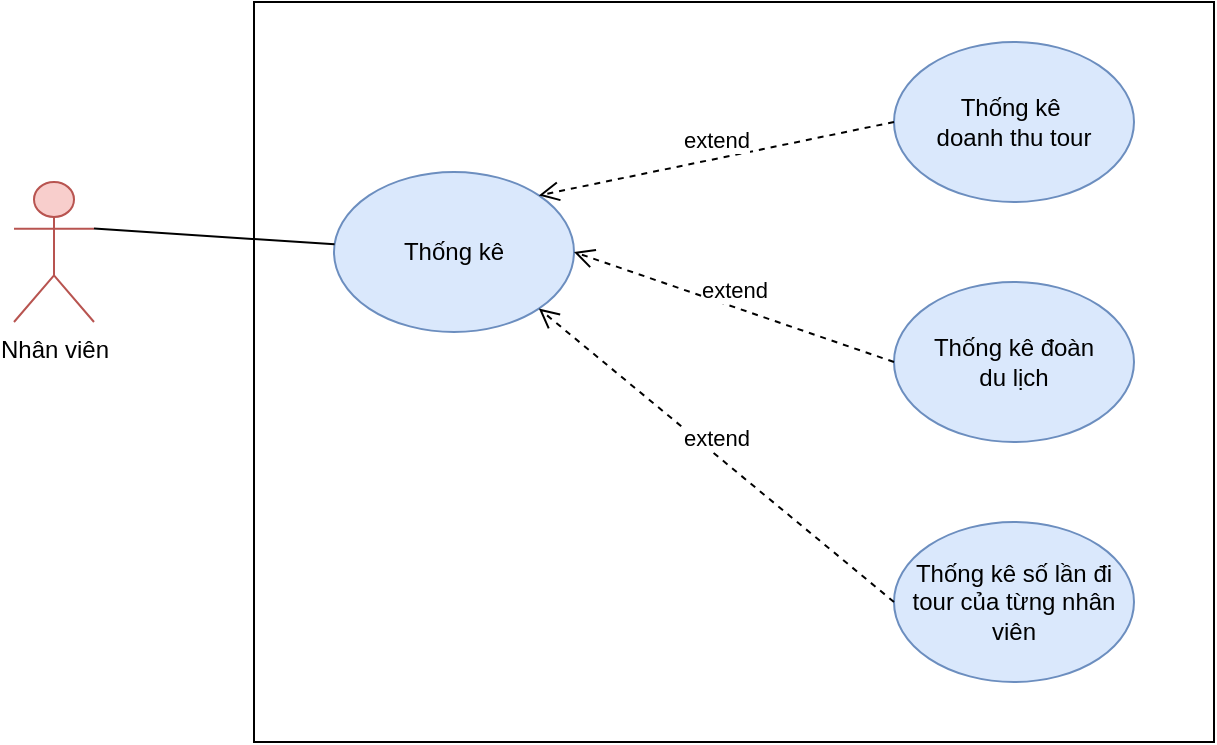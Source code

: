 <mxfile version="14.4.3" type="device"><diagram id="xrnuMMaN_sXgFTV2O2L2" name="Page-1"><mxGraphModel dx="852" dy="494" grid="1" gridSize="10" guides="1" tooltips="1" connect="1" arrows="1" fold="1" page="1" pageScale="1" pageWidth="3300" pageHeight="4681" math="0" shadow="0"><root><mxCell id="0"/><mxCell id="1" parent="0"/><mxCell id="eNNE3C0HLZRDWJx2Eu1u-10" value="" style="rounded=0;whiteSpace=wrap;html=1;" parent="1" vertex="1"><mxGeometry x="200" y="60" width="480" height="370" as="geometry"/></mxCell><mxCell id="eNNE3C0HLZRDWJx2Eu1u-1" value="Nhân viên" style="shape=umlActor;verticalLabelPosition=bottom;verticalAlign=top;html=1;outlineConnect=0;fillColor=#f8cecc;strokeColor=#b85450;" parent="1" vertex="1"><mxGeometry x="80" y="150" width="40" height="70" as="geometry"/></mxCell><mxCell id="eNNE3C0HLZRDWJx2Eu1u-2" value="Thống kê" style="ellipse;whiteSpace=wrap;html=1;fillColor=#dae8fc;strokeColor=#6c8ebf;" parent="1" vertex="1"><mxGeometry x="240" y="145" width="120" height="80" as="geometry"/></mxCell><mxCell id="eNNE3C0HLZRDWJx2Eu1u-3" value="Thống kê&amp;nbsp;&lt;br&gt;doanh thu tour" style="ellipse;whiteSpace=wrap;html=1;fillColor=#dae8fc;strokeColor=#6c8ebf;" parent="1" vertex="1"><mxGeometry x="520" y="80" width="120" height="80" as="geometry"/></mxCell><mxCell id="eNNE3C0HLZRDWJx2Eu1u-4" value="Thống kê đoàn &lt;br&gt;du lịch" style="ellipse;whiteSpace=wrap;html=1;fillColor=#dae8fc;strokeColor=#6c8ebf;" parent="1" vertex="1"><mxGeometry x="520" y="200" width="120" height="80" as="geometry"/></mxCell><mxCell id="eNNE3C0HLZRDWJx2Eu1u-5" value="Thống kê số lần đi tour của từng nhân viên" style="ellipse;whiteSpace=wrap;html=1;fillColor=#dae8fc;strokeColor=#6c8ebf;" parent="1" vertex="1"><mxGeometry x="520" y="320" width="120" height="80" as="geometry"/></mxCell><mxCell id="eNNE3C0HLZRDWJx2Eu1u-6" value="" style="endArrow=none;html=1;exitX=1;exitY=0.333;exitDx=0;exitDy=0;exitPerimeter=0;" parent="1" source="eNNE3C0HLZRDWJx2Eu1u-1" target="eNNE3C0HLZRDWJx2Eu1u-2" edge="1"><mxGeometry width="50" height="50" relative="1" as="geometry"><mxPoint x="120" y="180" as="sourcePoint"/><mxPoint x="170" y="130" as="targetPoint"/></mxGeometry></mxCell><mxCell id="eNNE3C0HLZRDWJx2Eu1u-7" value="extend" style="html=1;verticalAlign=bottom;endArrow=open;dashed=1;endSize=8;exitX=0;exitY=0.5;exitDx=0;exitDy=0;entryX=1;entryY=0;entryDx=0;entryDy=0;" parent="1" source="eNNE3C0HLZRDWJx2Eu1u-3" target="eNNE3C0HLZRDWJx2Eu1u-2" edge="1"><mxGeometry relative="1" as="geometry"><mxPoint x="450" y="170" as="sourcePoint"/><mxPoint x="370" y="170" as="targetPoint"/></mxGeometry></mxCell><mxCell id="eNNE3C0HLZRDWJx2Eu1u-8" value="extend" style="html=1;verticalAlign=bottom;endArrow=open;dashed=1;endSize=8;exitX=0;exitY=0.5;exitDx=0;exitDy=0;entryX=1;entryY=0.5;entryDx=0;entryDy=0;" parent="1" source="eNNE3C0HLZRDWJx2Eu1u-4" target="eNNE3C0HLZRDWJx2Eu1u-2" edge="1"><mxGeometry relative="1" as="geometry"><mxPoint x="530" y="130" as="sourcePoint"/><mxPoint x="352.426" y="166.716" as="targetPoint"/></mxGeometry></mxCell><mxCell id="eNNE3C0HLZRDWJx2Eu1u-9" value="extend" style="html=1;verticalAlign=bottom;endArrow=open;dashed=1;endSize=8;exitX=0;exitY=0.5;exitDx=0;exitDy=0;entryX=1;entryY=1;entryDx=0;entryDy=0;" parent="1" source="eNNE3C0HLZRDWJx2Eu1u-5" target="eNNE3C0HLZRDWJx2Eu1u-2" edge="1"><mxGeometry relative="1" as="geometry"><mxPoint x="540" y="140" as="sourcePoint"/><mxPoint x="362.426" y="176.716" as="targetPoint"/></mxGeometry></mxCell></root></mxGraphModel></diagram></mxfile>